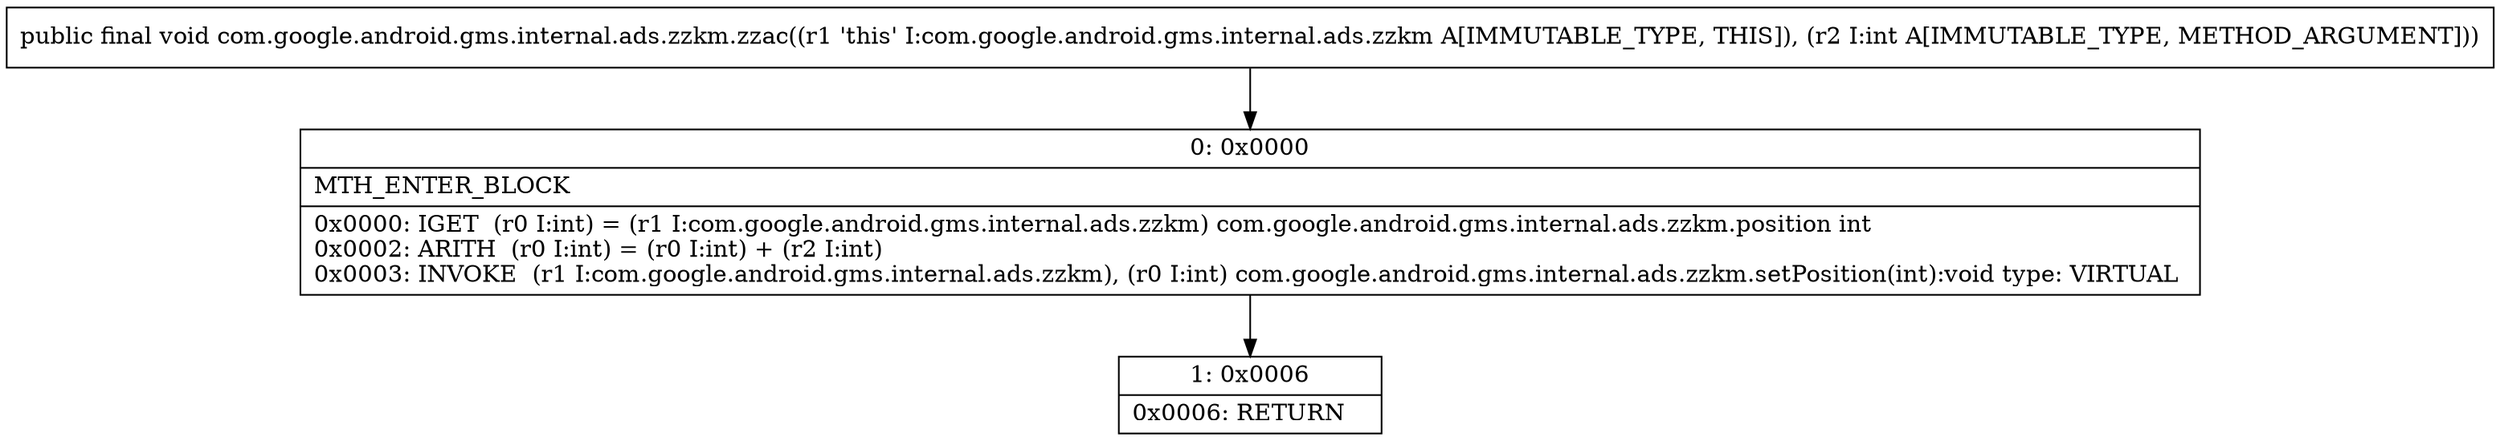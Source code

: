 digraph "CFG forcom.google.android.gms.internal.ads.zzkm.zzac(I)V" {
Node_0 [shape=record,label="{0\:\ 0x0000|MTH_ENTER_BLOCK\l|0x0000: IGET  (r0 I:int) = (r1 I:com.google.android.gms.internal.ads.zzkm) com.google.android.gms.internal.ads.zzkm.position int \l0x0002: ARITH  (r0 I:int) = (r0 I:int) + (r2 I:int) \l0x0003: INVOKE  (r1 I:com.google.android.gms.internal.ads.zzkm), (r0 I:int) com.google.android.gms.internal.ads.zzkm.setPosition(int):void type: VIRTUAL \l}"];
Node_1 [shape=record,label="{1\:\ 0x0006|0x0006: RETURN   \l}"];
MethodNode[shape=record,label="{public final void com.google.android.gms.internal.ads.zzkm.zzac((r1 'this' I:com.google.android.gms.internal.ads.zzkm A[IMMUTABLE_TYPE, THIS]), (r2 I:int A[IMMUTABLE_TYPE, METHOD_ARGUMENT])) }"];
MethodNode -> Node_0;
Node_0 -> Node_1;
}

